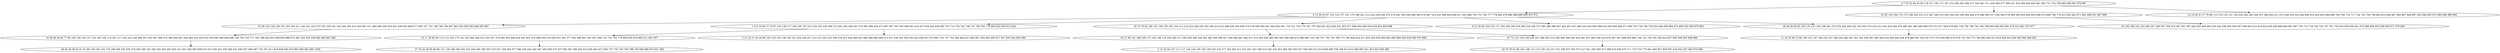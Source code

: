 digraph true_tree {
	"0" -> "1"
	"0" -> "2"
	"0" -> "3"
	"1" -> "4"
	"1" -> "5"
	"1" -> "6"
	"4" -> "7"
	"1" -> "8"
	"5" -> "9"
	"6" -> "10"
	"1" -> "11"
	"6" -> "12"
	"11" -> "13"
	"5" -> "14"
	"2" -> "15"
	"12" -> "16"
	"7" -> "17"
	"9" -> "18"
	"10" -> "19"
	"0" [label="6 7 25 51 84 93 95 118 127 160 172 187 214 266 292 296 317 345 361 371 429 468 477 509 531 532 583 640 645 661 692 751 753 769 860 908 947 970 997"];
	"1" [label="4 13 59 62 87 116 122 157 161 179 189 201 212 225 228 258 270 274 281 320 358 369 383 478 487 514 520 586 604 609 611 625 696 730 731 765 777 778 862 878 880 886 889 906 910 972"];
	"2" [label="22 50 124 164 174 175 198 205 210 273 287 298 310 329 330 332 338 409 444 474 496 500 517 550 560 578 584 590 620 644 650 658 673 698 700 774 812 832 842 871 891 898 951 987 996"];
	"3" [label="14 18 26 41 57 79 89 112 119 132 151 154 226 262 263 328 337 386 405 411 472 504 518 522 540 600 614 632 652 664 689 704 706 715 717 724 752 758 798 803 810 844 847 856 867 894 897 902 948 953 975 984 986 989 999"];
	"4" [label="52 58 123 128 158 181 203 204 211 240 241 243 275 333 336 341 343 344 350 414 463 467 471 484 489 530 554 621 630 653 668 677 682 707 741 748 790 794 807 881 920 926 943 946 955 967"];
	"5" [label="1 5 8 10 60 71 74 97 134 138 177 184 195 197 215 234 235 239 269 272 282 283 308 321 370 384 398 439 473 497 507 547 563 589 601 610 627 634 643 656 685 703 714 729 742 746 747 760 762 776 805 822 836 915 934"];
	"6" [label="19 73 78 94 100 101 148 155 183 194 213 218 223 249 250 352 360 416 432 499 528 536 548 574 579 580 605 631 642 654 681 719 721 733 770 787 797 820 821 823 826 831 852 877 896 904 905 916 919 924 929 998"];
	"7" [label="16 38 46 56 64 77 85 102 106 136 137 143 163 165 178 207 217 222 232 238 288 351 353 367 368 373 390 400 401 424 483 523 525 533 539 582 598 646 688 709 726 743 771 782 786 824 833 848 854 868 872 901 922 933 938 964 980 981 992"];
	"8" [label="9 31 35 92 150 153 171 192 206 209 219 268 318 348 375 385 388 389 407 422 431 437 460 534 553 594 599 616 629 663 666 671 695 702 738 740 750 834 846 859 864 873 890 952 958 978 983"];
	"9" [label="15 17 39 82 90 110 114 126 170 191 253 264 289 312 323 357 378 392 393 406 420 425 451 476 488 505 519 529 551 561 577 591 606 607 647 651 694 710 712 745 779 808 835 879 882 911 941 957"];
	"10" [label="33 47 99 141 168 169 173 182 196 216 259 260 271 294 295 309 339 362 382 394 399 427 440 464 481 482 511 512 543 558 585 592 593 596 648 674 680 690 725 736 737 744 755 768 772 783 806 814 817 825 828 830 850 863 865 884 930 939 940 976 988"];
	"11" [label="28 29 30 63 83 105 133 147 190 236 261 276 278 284 306 322 334 354 374 410 412 433 434 452 470 480 491 495 498 568 570 571 617 624 678 683 728 756 789 792 796 799 800 849 853 861 874 912 961 973 977"];
	"12" [label="67 72 125 130 149 244 247 286 293 316 356 366 396 430 435 441 457 462 506 516 576 587 597 608 628 686 708 722 739 764 780 819 837 885 936 950 968 969"];
	"13" [label="11 24 55 68 75 80 109 121 167 180 230 237 248 254 280 291 301 355 359 381 395 404 418 438 446 458 479 485 501 524 557 572 575 655 660 676 679 732 763 773 784 883 900 913 914 928 944 956 960 965 966 991"];
	"14" [label="2 21 23 37 42 44 96 103 120 135 146 193 221 224 245 257 313 315 325 335 346 376 415 436 448 453 465 486 490 494 513 521 538 542 545 552 622 636 637 675 691 701 757 781 802 804 827 845 851 855 892 895 917 927 935 942 954 990"];
	"15" [label="43 162 166 231 252 265 267 290 297 326 379 387 391 397 426 455 469 492 535 544 549 556 559 567 569 603 612 619 623 635 639 669 684 687 697 705 713 718 720 754 767 791 793 816 829 838 841 875 888 899 903 949 959 971 979 993"];
	"16" [label="54 70 76 81 88 104 108 113 115 129 142 227 251 299 307 365 372 417 421 450 566 573 588 633 638 670 711 716 734 775 801 840 857 858 907 918 932 937 963 974 994"];
	"17" [label="40 45 48 49 53 61 91 98 139 140 152 176 188 208 229 255 279 300 305 324 340 342 364 402 403 413 423 449 493 508 510 515 526 541 555 564 641 649 657 665 667 723 761 811 818 839 843 876 893 909 962 985 1000"];
	"18" [label="27 32 34 36 65 69 86 131 159 186 200 202 242 246 256 285 303 319 327 349 363 377 380 428 443 445 447 456 459 475 537 565 581 595 602 615 626 662 672 693 727 735 749 785 788 795 809 866 870 931 982"];
	"19" [label="3 12 20 66 107 111 117 144 145 156 185 199 220 233 277 302 304 311 314 331 347 408 419 442 454 461 466 502 503 527 546 562 613 618 659 699 759 766 813 815 869 887 921 923 925 945 995"];
}
